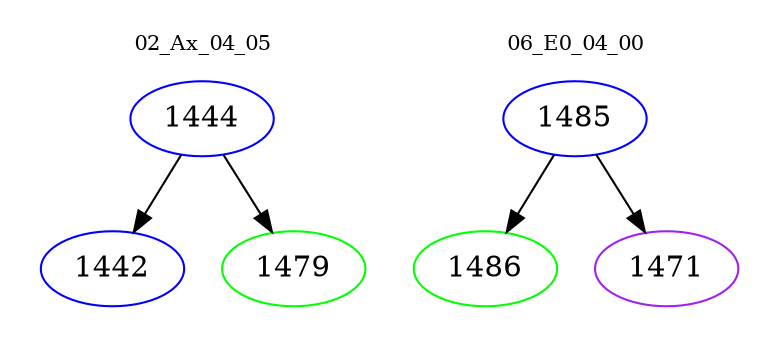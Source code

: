 digraph{
subgraph cluster_0 {
color = white
label = "02_Ax_04_05";
fontsize=10;
T0_1444 [label="1444", color="blue"]
T0_1444 -> T0_1442 [color="black"]
T0_1442 [label="1442", color="blue"]
T0_1444 -> T0_1479 [color="black"]
T0_1479 [label="1479", color="green"]
}
subgraph cluster_1 {
color = white
label = "06_E0_04_00";
fontsize=10;
T1_1485 [label="1485", color="blue"]
T1_1485 -> T1_1486 [color="black"]
T1_1486 [label="1486", color="green"]
T1_1485 -> T1_1471 [color="black"]
T1_1471 [label="1471", color="purple"]
}
}

